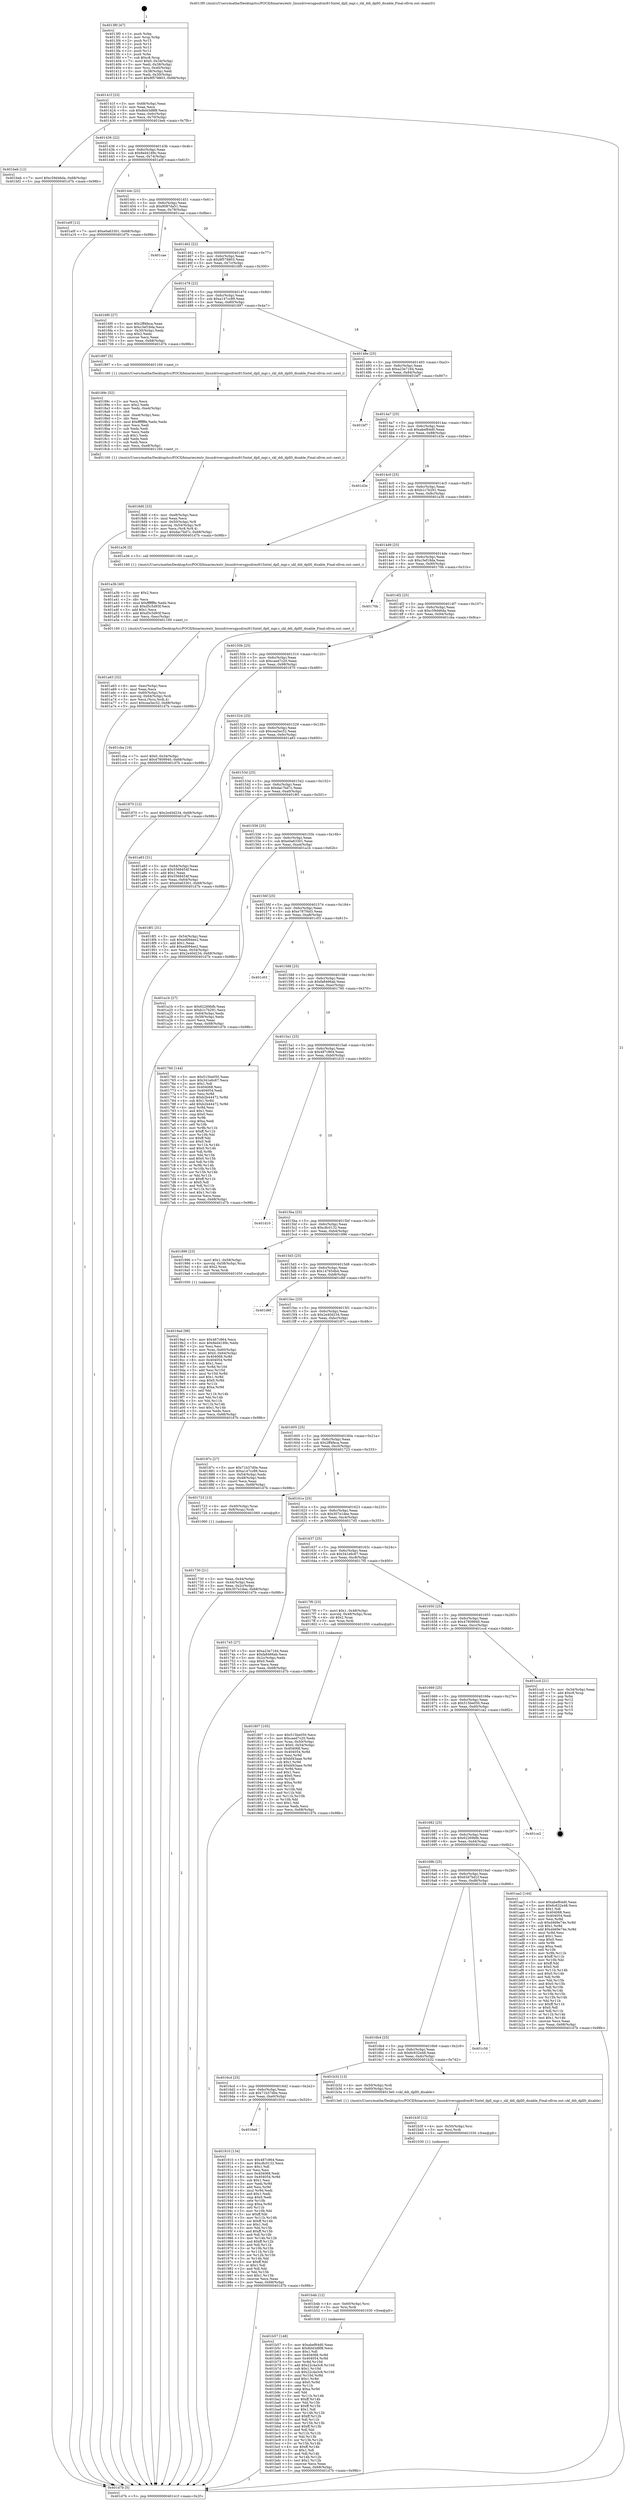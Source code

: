 digraph "0x4013f0" {
  label = "0x4013f0 (/mnt/c/Users/mathe/Desktop/tcc/POCII/binaries/extr_linuxdriversgpudrmi915intel_dpll_mgr.c_skl_ddi_dpll0_disable_Final-ollvm.out::main(0))"
  labelloc = "t"
  node[shape=record]

  Entry [label="",width=0.3,height=0.3,shape=circle,fillcolor=black,style=filled]
  "0x40141f" [label="{
     0x40141f [23]\l
     | [instrs]\l
     &nbsp;&nbsp;0x40141f \<+3\>: mov -0x68(%rbp),%eax\l
     &nbsp;&nbsp;0x401422 \<+2\>: mov %eax,%ecx\l
     &nbsp;&nbsp;0x401424 \<+6\>: sub $0x8d43d8f8,%ecx\l
     &nbsp;&nbsp;0x40142a \<+3\>: mov %eax,-0x6c(%rbp)\l
     &nbsp;&nbsp;0x40142d \<+3\>: mov %ecx,-0x70(%rbp)\l
     &nbsp;&nbsp;0x401430 \<+6\>: je 0000000000401beb \<main+0x7fb\>\l
  }"]
  "0x401beb" [label="{
     0x401beb [12]\l
     | [instrs]\l
     &nbsp;&nbsp;0x401beb \<+7\>: movl $0xc59d46da,-0x68(%rbp)\l
     &nbsp;&nbsp;0x401bf2 \<+5\>: jmp 0000000000401d7b \<main+0x98b\>\l
  }"]
  "0x401436" [label="{
     0x401436 [22]\l
     | [instrs]\l
     &nbsp;&nbsp;0x401436 \<+5\>: jmp 000000000040143b \<main+0x4b\>\l
     &nbsp;&nbsp;0x40143b \<+3\>: mov -0x6c(%rbp),%eax\l
     &nbsp;&nbsp;0x40143e \<+5\>: sub $0x8ed4189c,%eax\l
     &nbsp;&nbsp;0x401443 \<+3\>: mov %eax,-0x74(%rbp)\l
     &nbsp;&nbsp;0x401446 \<+6\>: je 0000000000401a0f \<main+0x61f\>\l
  }"]
  Exit [label="",width=0.3,height=0.3,shape=circle,fillcolor=black,style=filled,peripheries=2]
  "0x401a0f" [label="{
     0x401a0f [12]\l
     | [instrs]\l
     &nbsp;&nbsp;0x401a0f \<+7\>: movl $0xe0a63301,-0x68(%rbp)\l
     &nbsp;&nbsp;0x401a16 \<+5\>: jmp 0000000000401d7b \<main+0x98b\>\l
  }"]
  "0x40144c" [label="{
     0x40144c [22]\l
     | [instrs]\l
     &nbsp;&nbsp;0x40144c \<+5\>: jmp 0000000000401451 \<main+0x61\>\l
     &nbsp;&nbsp;0x401451 \<+3\>: mov -0x6c(%rbp),%eax\l
     &nbsp;&nbsp;0x401454 \<+5\>: sub $0x9087da51,%eax\l
     &nbsp;&nbsp;0x401459 \<+3\>: mov %eax,-0x78(%rbp)\l
     &nbsp;&nbsp;0x40145c \<+6\>: je 0000000000401cae \<main+0x8be\>\l
  }"]
  "0x401b57" [label="{
     0x401b57 [148]\l
     | [instrs]\l
     &nbsp;&nbsp;0x401b57 \<+5\>: mov $0xabef64d0,%eax\l
     &nbsp;&nbsp;0x401b5c \<+5\>: mov $0x8d43d8f8,%ecx\l
     &nbsp;&nbsp;0x401b61 \<+2\>: mov $0x1,%dl\l
     &nbsp;&nbsp;0x401b63 \<+8\>: mov 0x404068,%r8d\l
     &nbsp;&nbsp;0x401b6b \<+8\>: mov 0x404054,%r9d\l
     &nbsp;&nbsp;0x401b73 \<+3\>: mov %r8d,%r10d\l
     &nbsp;&nbsp;0x401b76 \<+7\>: add $0x22c4a3c8,%r10d\l
     &nbsp;&nbsp;0x401b7d \<+4\>: sub $0x1,%r10d\l
     &nbsp;&nbsp;0x401b81 \<+7\>: sub $0x22c4a3c8,%r10d\l
     &nbsp;&nbsp;0x401b88 \<+4\>: imul %r10d,%r8d\l
     &nbsp;&nbsp;0x401b8c \<+4\>: and $0x1,%r8d\l
     &nbsp;&nbsp;0x401b90 \<+4\>: cmp $0x0,%r8d\l
     &nbsp;&nbsp;0x401b94 \<+4\>: sete %r11b\l
     &nbsp;&nbsp;0x401b98 \<+4\>: cmp $0xa,%r9d\l
     &nbsp;&nbsp;0x401b9c \<+3\>: setl %bl\l
     &nbsp;&nbsp;0x401b9f \<+3\>: mov %r11b,%r14b\l
     &nbsp;&nbsp;0x401ba2 \<+4\>: xor $0xff,%r14b\l
     &nbsp;&nbsp;0x401ba6 \<+3\>: mov %bl,%r15b\l
     &nbsp;&nbsp;0x401ba9 \<+4\>: xor $0xff,%r15b\l
     &nbsp;&nbsp;0x401bad \<+3\>: xor $0x1,%dl\l
     &nbsp;&nbsp;0x401bb0 \<+3\>: mov %r14b,%r12b\l
     &nbsp;&nbsp;0x401bb3 \<+4\>: and $0xff,%r12b\l
     &nbsp;&nbsp;0x401bb7 \<+3\>: and %dl,%r11b\l
     &nbsp;&nbsp;0x401bba \<+3\>: mov %r15b,%r13b\l
     &nbsp;&nbsp;0x401bbd \<+4\>: and $0xff,%r13b\l
     &nbsp;&nbsp;0x401bc1 \<+2\>: and %dl,%bl\l
     &nbsp;&nbsp;0x401bc3 \<+3\>: or %r11b,%r12b\l
     &nbsp;&nbsp;0x401bc6 \<+3\>: or %bl,%r13b\l
     &nbsp;&nbsp;0x401bc9 \<+3\>: xor %r13b,%r12b\l
     &nbsp;&nbsp;0x401bcc \<+3\>: or %r15b,%r14b\l
     &nbsp;&nbsp;0x401bcf \<+4\>: xor $0xff,%r14b\l
     &nbsp;&nbsp;0x401bd3 \<+3\>: or $0x1,%dl\l
     &nbsp;&nbsp;0x401bd6 \<+3\>: and %dl,%r14b\l
     &nbsp;&nbsp;0x401bd9 \<+3\>: or %r14b,%r12b\l
     &nbsp;&nbsp;0x401bdc \<+4\>: test $0x1,%r12b\l
     &nbsp;&nbsp;0x401be0 \<+3\>: cmovne %ecx,%eax\l
     &nbsp;&nbsp;0x401be3 \<+3\>: mov %eax,-0x68(%rbp)\l
     &nbsp;&nbsp;0x401be6 \<+5\>: jmp 0000000000401d7b \<main+0x98b\>\l
  }"]
  "0x401cae" [label="{
     0x401cae\l
  }", style=dashed]
  "0x401462" [label="{
     0x401462 [22]\l
     | [instrs]\l
     &nbsp;&nbsp;0x401462 \<+5\>: jmp 0000000000401467 \<main+0x77\>\l
     &nbsp;&nbsp;0x401467 \<+3\>: mov -0x6c(%rbp),%eax\l
     &nbsp;&nbsp;0x40146a \<+5\>: sub $0x9f578803,%eax\l
     &nbsp;&nbsp;0x40146f \<+3\>: mov %eax,-0x7c(%rbp)\l
     &nbsp;&nbsp;0x401472 \<+6\>: je 00000000004016f0 \<main+0x300\>\l
  }"]
  "0x401b4b" [label="{
     0x401b4b [12]\l
     | [instrs]\l
     &nbsp;&nbsp;0x401b4b \<+4\>: mov -0x60(%rbp),%rsi\l
     &nbsp;&nbsp;0x401b4f \<+3\>: mov %rsi,%rdi\l
     &nbsp;&nbsp;0x401b52 \<+5\>: call 0000000000401030 \<free@plt\>\l
     | [calls]\l
     &nbsp;&nbsp;0x401030 \{1\} (unknown)\l
  }"]
  "0x4016f0" [label="{
     0x4016f0 [27]\l
     | [instrs]\l
     &nbsp;&nbsp;0x4016f0 \<+5\>: mov $0x2ff4feca,%eax\l
     &nbsp;&nbsp;0x4016f5 \<+5\>: mov $0xc3ef18da,%ecx\l
     &nbsp;&nbsp;0x4016fa \<+3\>: mov -0x30(%rbp),%edx\l
     &nbsp;&nbsp;0x4016fd \<+3\>: cmp $0x2,%edx\l
     &nbsp;&nbsp;0x401700 \<+3\>: cmovne %ecx,%eax\l
     &nbsp;&nbsp;0x401703 \<+3\>: mov %eax,-0x68(%rbp)\l
     &nbsp;&nbsp;0x401706 \<+5\>: jmp 0000000000401d7b \<main+0x98b\>\l
  }"]
  "0x401478" [label="{
     0x401478 [22]\l
     | [instrs]\l
     &nbsp;&nbsp;0x401478 \<+5\>: jmp 000000000040147d \<main+0x8d\>\l
     &nbsp;&nbsp;0x40147d \<+3\>: mov -0x6c(%rbp),%eax\l
     &nbsp;&nbsp;0x401480 \<+5\>: sub $0xa147cc89,%eax\l
     &nbsp;&nbsp;0x401485 \<+3\>: mov %eax,-0x80(%rbp)\l
     &nbsp;&nbsp;0x401488 \<+6\>: je 0000000000401897 \<main+0x4a7\>\l
  }"]
  "0x401d7b" [label="{
     0x401d7b [5]\l
     | [instrs]\l
     &nbsp;&nbsp;0x401d7b \<+5\>: jmp 000000000040141f \<main+0x2f\>\l
  }"]
  "0x4013f0" [label="{
     0x4013f0 [47]\l
     | [instrs]\l
     &nbsp;&nbsp;0x4013f0 \<+1\>: push %rbp\l
     &nbsp;&nbsp;0x4013f1 \<+3\>: mov %rsp,%rbp\l
     &nbsp;&nbsp;0x4013f4 \<+2\>: push %r15\l
     &nbsp;&nbsp;0x4013f6 \<+2\>: push %r14\l
     &nbsp;&nbsp;0x4013f8 \<+2\>: push %r13\l
     &nbsp;&nbsp;0x4013fa \<+2\>: push %r12\l
     &nbsp;&nbsp;0x4013fc \<+1\>: push %rbx\l
     &nbsp;&nbsp;0x4013fd \<+7\>: sub $0xc8,%rsp\l
     &nbsp;&nbsp;0x401404 \<+7\>: movl $0x0,-0x34(%rbp)\l
     &nbsp;&nbsp;0x40140b \<+3\>: mov %edi,-0x38(%rbp)\l
     &nbsp;&nbsp;0x40140e \<+4\>: mov %rsi,-0x40(%rbp)\l
     &nbsp;&nbsp;0x401412 \<+3\>: mov -0x38(%rbp),%edi\l
     &nbsp;&nbsp;0x401415 \<+3\>: mov %edi,-0x30(%rbp)\l
     &nbsp;&nbsp;0x401418 \<+7\>: movl $0x9f578803,-0x68(%rbp)\l
  }"]
  "0x401b3f" [label="{
     0x401b3f [12]\l
     | [instrs]\l
     &nbsp;&nbsp;0x401b3f \<+4\>: mov -0x50(%rbp),%rsi\l
     &nbsp;&nbsp;0x401b43 \<+3\>: mov %rsi,%rdi\l
     &nbsp;&nbsp;0x401b46 \<+5\>: call 0000000000401030 \<free@plt\>\l
     | [calls]\l
     &nbsp;&nbsp;0x401030 \{1\} (unknown)\l
  }"]
  "0x401897" [label="{
     0x401897 [5]\l
     | [instrs]\l
     &nbsp;&nbsp;0x401897 \<+5\>: call 0000000000401160 \<next_i\>\l
     | [calls]\l
     &nbsp;&nbsp;0x401160 \{1\} (/mnt/c/Users/mathe/Desktop/tcc/POCII/binaries/extr_linuxdriversgpudrmi915intel_dpll_mgr.c_skl_ddi_dpll0_disable_Final-ollvm.out::next_i)\l
  }"]
  "0x40148e" [label="{
     0x40148e [25]\l
     | [instrs]\l
     &nbsp;&nbsp;0x40148e \<+5\>: jmp 0000000000401493 \<main+0xa3\>\l
     &nbsp;&nbsp;0x401493 \<+3\>: mov -0x6c(%rbp),%eax\l
     &nbsp;&nbsp;0x401496 \<+5\>: sub $0xa23e7164,%eax\l
     &nbsp;&nbsp;0x40149b \<+6\>: mov %eax,-0x84(%rbp)\l
     &nbsp;&nbsp;0x4014a1 \<+6\>: je 0000000000401bf7 \<main+0x807\>\l
  }"]
  "0x401a63" [label="{
     0x401a63 [32]\l
     | [instrs]\l
     &nbsp;&nbsp;0x401a63 \<+6\>: mov -0xec(%rbp),%ecx\l
     &nbsp;&nbsp;0x401a69 \<+3\>: imul %eax,%ecx\l
     &nbsp;&nbsp;0x401a6c \<+4\>: mov -0x60(%rbp),%rsi\l
     &nbsp;&nbsp;0x401a70 \<+4\>: movslq -0x64(%rbp),%rdi\l
     &nbsp;&nbsp;0x401a74 \<+3\>: mov %ecx,(%rsi,%rdi,4)\l
     &nbsp;&nbsp;0x401a77 \<+7\>: movl $0xcea5ec52,-0x68(%rbp)\l
     &nbsp;&nbsp;0x401a7e \<+5\>: jmp 0000000000401d7b \<main+0x98b\>\l
  }"]
  "0x401bf7" [label="{
     0x401bf7\l
  }", style=dashed]
  "0x4014a7" [label="{
     0x4014a7 [25]\l
     | [instrs]\l
     &nbsp;&nbsp;0x4014a7 \<+5\>: jmp 00000000004014ac \<main+0xbc\>\l
     &nbsp;&nbsp;0x4014ac \<+3\>: mov -0x6c(%rbp),%eax\l
     &nbsp;&nbsp;0x4014af \<+5\>: sub $0xabef64d0,%eax\l
     &nbsp;&nbsp;0x4014b4 \<+6\>: mov %eax,-0x88(%rbp)\l
     &nbsp;&nbsp;0x4014ba \<+6\>: je 0000000000401d3e \<main+0x94e\>\l
  }"]
  "0x401a3b" [label="{
     0x401a3b [40]\l
     | [instrs]\l
     &nbsp;&nbsp;0x401a3b \<+5\>: mov $0x2,%ecx\l
     &nbsp;&nbsp;0x401a40 \<+1\>: cltd\l
     &nbsp;&nbsp;0x401a41 \<+2\>: idiv %ecx\l
     &nbsp;&nbsp;0x401a43 \<+6\>: imul $0xfffffffe,%edx,%ecx\l
     &nbsp;&nbsp;0x401a49 \<+6\>: sub $0xd5c5d93f,%ecx\l
     &nbsp;&nbsp;0x401a4f \<+3\>: add $0x1,%ecx\l
     &nbsp;&nbsp;0x401a52 \<+6\>: add $0xd5c5d93f,%ecx\l
     &nbsp;&nbsp;0x401a58 \<+6\>: mov %ecx,-0xec(%rbp)\l
     &nbsp;&nbsp;0x401a5e \<+5\>: call 0000000000401160 \<next_i\>\l
     | [calls]\l
     &nbsp;&nbsp;0x401160 \{1\} (/mnt/c/Users/mathe/Desktop/tcc/POCII/binaries/extr_linuxdriversgpudrmi915intel_dpll_mgr.c_skl_ddi_dpll0_disable_Final-ollvm.out::next_i)\l
  }"]
  "0x401d3e" [label="{
     0x401d3e\l
  }", style=dashed]
  "0x4014c0" [label="{
     0x4014c0 [25]\l
     | [instrs]\l
     &nbsp;&nbsp;0x4014c0 \<+5\>: jmp 00000000004014c5 \<main+0xd5\>\l
     &nbsp;&nbsp;0x4014c5 \<+3\>: mov -0x6c(%rbp),%eax\l
     &nbsp;&nbsp;0x4014c8 \<+5\>: sub $0xb1c7b291,%eax\l
     &nbsp;&nbsp;0x4014cd \<+6\>: mov %eax,-0x8c(%rbp)\l
     &nbsp;&nbsp;0x4014d3 \<+6\>: je 0000000000401a36 \<main+0x646\>\l
  }"]
  "0x4019ad" [label="{
     0x4019ad [98]\l
     | [instrs]\l
     &nbsp;&nbsp;0x4019ad \<+5\>: mov $0x487c864,%ecx\l
     &nbsp;&nbsp;0x4019b2 \<+5\>: mov $0x8ed4189c,%edx\l
     &nbsp;&nbsp;0x4019b7 \<+2\>: xor %esi,%esi\l
     &nbsp;&nbsp;0x4019b9 \<+4\>: mov %rax,-0x60(%rbp)\l
     &nbsp;&nbsp;0x4019bd \<+7\>: movl $0x0,-0x64(%rbp)\l
     &nbsp;&nbsp;0x4019c4 \<+8\>: mov 0x404068,%r8d\l
     &nbsp;&nbsp;0x4019cc \<+8\>: mov 0x404054,%r9d\l
     &nbsp;&nbsp;0x4019d4 \<+3\>: sub $0x1,%esi\l
     &nbsp;&nbsp;0x4019d7 \<+3\>: mov %r8d,%r10d\l
     &nbsp;&nbsp;0x4019da \<+3\>: add %esi,%r10d\l
     &nbsp;&nbsp;0x4019dd \<+4\>: imul %r10d,%r8d\l
     &nbsp;&nbsp;0x4019e1 \<+4\>: and $0x1,%r8d\l
     &nbsp;&nbsp;0x4019e5 \<+4\>: cmp $0x0,%r8d\l
     &nbsp;&nbsp;0x4019e9 \<+4\>: sete %r11b\l
     &nbsp;&nbsp;0x4019ed \<+4\>: cmp $0xa,%r9d\l
     &nbsp;&nbsp;0x4019f1 \<+3\>: setl %bl\l
     &nbsp;&nbsp;0x4019f4 \<+3\>: mov %r11b,%r14b\l
     &nbsp;&nbsp;0x4019f7 \<+3\>: and %bl,%r14b\l
     &nbsp;&nbsp;0x4019fa \<+3\>: xor %bl,%r11b\l
     &nbsp;&nbsp;0x4019fd \<+3\>: or %r11b,%r14b\l
     &nbsp;&nbsp;0x401a00 \<+4\>: test $0x1,%r14b\l
     &nbsp;&nbsp;0x401a04 \<+3\>: cmovne %edx,%ecx\l
     &nbsp;&nbsp;0x401a07 \<+3\>: mov %ecx,-0x68(%rbp)\l
     &nbsp;&nbsp;0x401a0a \<+5\>: jmp 0000000000401d7b \<main+0x98b\>\l
  }"]
  "0x401a36" [label="{
     0x401a36 [5]\l
     | [instrs]\l
     &nbsp;&nbsp;0x401a36 \<+5\>: call 0000000000401160 \<next_i\>\l
     | [calls]\l
     &nbsp;&nbsp;0x401160 \{1\} (/mnt/c/Users/mathe/Desktop/tcc/POCII/binaries/extr_linuxdriversgpudrmi915intel_dpll_mgr.c_skl_ddi_dpll0_disable_Final-ollvm.out::next_i)\l
  }"]
  "0x4014d9" [label="{
     0x4014d9 [25]\l
     | [instrs]\l
     &nbsp;&nbsp;0x4014d9 \<+5\>: jmp 00000000004014de \<main+0xee\>\l
     &nbsp;&nbsp;0x4014de \<+3\>: mov -0x6c(%rbp),%eax\l
     &nbsp;&nbsp;0x4014e1 \<+5\>: sub $0xc3ef18da,%eax\l
     &nbsp;&nbsp;0x4014e6 \<+6\>: mov %eax,-0x90(%rbp)\l
     &nbsp;&nbsp;0x4014ec \<+6\>: je 000000000040170b \<main+0x31b\>\l
  }"]
  "0x4016e6" [label="{
     0x4016e6\l
  }", style=dashed]
  "0x40170b" [label="{
     0x40170b\l
  }", style=dashed]
  "0x4014f2" [label="{
     0x4014f2 [25]\l
     | [instrs]\l
     &nbsp;&nbsp;0x4014f2 \<+5\>: jmp 00000000004014f7 \<main+0x107\>\l
     &nbsp;&nbsp;0x4014f7 \<+3\>: mov -0x6c(%rbp),%eax\l
     &nbsp;&nbsp;0x4014fa \<+5\>: sub $0xc59d46da,%eax\l
     &nbsp;&nbsp;0x4014ff \<+6\>: mov %eax,-0x94(%rbp)\l
     &nbsp;&nbsp;0x401505 \<+6\>: je 0000000000401cba \<main+0x8ca\>\l
  }"]
  "0x401910" [label="{
     0x401910 [134]\l
     | [instrs]\l
     &nbsp;&nbsp;0x401910 \<+5\>: mov $0x487c864,%eax\l
     &nbsp;&nbsp;0x401915 \<+5\>: mov $0xc8c0132,%ecx\l
     &nbsp;&nbsp;0x40191a \<+2\>: mov $0x1,%dl\l
     &nbsp;&nbsp;0x40191c \<+2\>: xor %esi,%esi\l
     &nbsp;&nbsp;0x40191e \<+7\>: mov 0x404068,%edi\l
     &nbsp;&nbsp;0x401925 \<+8\>: mov 0x404054,%r8d\l
     &nbsp;&nbsp;0x40192d \<+3\>: sub $0x1,%esi\l
     &nbsp;&nbsp;0x401930 \<+3\>: mov %edi,%r9d\l
     &nbsp;&nbsp;0x401933 \<+3\>: add %esi,%r9d\l
     &nbsp;&nbsp;0x401936 \<+4\>: imul %r9d,%edi\l
     &nbsp;&nbsp;0x40193a \<+3\>: and $0x1,%edi\l
     &nbsp;&nbsp;0x40193d \<+3\>: cmp $0x0,%edi\l
     &nbsp;&nbsp;0x401940 \<+4\>: sete %r10b\l
     &nbsp;&nbsp;0x401944 \<+4\>: cmp $0xa,%r8d\l
     &nbsp;&nbsp;0x401948 \<+4\>: setl %r11b\l
     &nbsp;&nbsp;0x40194c \<+3\>: mov %r10b,%bl\l
     &nbsp;&nbsp;0x40194f \<+3\>: xor $0xff,%bl\l
     &nbsp;&nbsp;0x401952 \<+3\>: mov %r11b,%r14b\l
     &nbsp;&nbsp;0x401955 \<+4\>: xor $0xff,%r14b\l
     &nbsp;&nbsp;0x401959 \<+3\>: xor $0x1,%dl\l
     &nbsp;&nbsp;0x40195c \<+3\>: mov %bl,%r15b\l
     &nbsp;&nbsp;0x40195f \<+4\>: and $0xff,%r15b\l
     &nbsp;&nbsp;0x401963 \<+3\>: and %dl,%r10b\l
     &nbsp;&nbsp;0x401966 \<+3\>: mov %r14b,%r12b\l
     &nbsp;&nbsp;0x401969 \<+4\>: and $0xff,%r12b\l
     &nbsp;&nbsp;0x40196d \<+3\>: and %dl,%r11b\l
     &nbsp;&nbsp;0x401970 \<+3\>: or %r10b,%r15b\l
     &nbsp;&nbsp;0x401973 \<+3\>: or %r11b,%r12b\l
     &nbsp;&nbsp;0x401976 \<+3\>: xor %r12b,%r15b\l
     &nbsp;&nbsp;0x401979 \<+3\>: or %r14b,%bl\l
     &nbsp;&nbsp;0x40197c \<+3\>: xor $0xff,%bl\l
     &nbsp;&nbsp;0x40197f \<+3\>: or $0x1,%dl\l
     &nbsp;&nbsp;0x401982 \<+2\>: and %dl,%bl\l
     &nbsp;&nbsp;0x401984 \<+3\>: or %bl,%r15b\l
     &nbsp;&nbsp;0x401987 \<+4\>: test $0x1,%r15b\l
     &nbsp;&nbsp;0x40198b \<+3\>: cmovne %ecx,%eax\l
     &nbsp;&nbsp;0x40198e \<+3\>: mov %eax,-0x68(%rbp)\l
     &nbsp;&nbsp;0x401991 \<+5\>: jmp 0000000000401d7b \<main+0x98b\>\l
  }"]
  "0x401cba" [label="{
     0x401cba [19]\l
     | [instrs]\l
     &nbsp;&nbsp;0x401cba \<+7\>: movl $0x0,-0x34(%rbp)\l
     &nbsp;&nbsp;0x401cc1 \<+7\>: movl $0x47809940,-0x68(%rbp)\l
     &nbsp;&nbsp;0x401cc8 \<+5\>: jmp 0000000000401d7b \<main+0x98b\>\l
  }"]
  "0x40150b" [label="{
     0x40150b [25]\l
     | [instrs]\l
     &nbsp;&nbsp;0x40150b \<+5\>: jmp 0000000000401510 \<main+0x120\>\l
     &nbsp;&nbsp;0x401510 \<+3\>: mov -0x6c(%rbp),%eax\l
     &nbsp;&nbsp;0x401513 \<+5\>: sub $0xcaed7c20,%eax\l
     &nbsp;&nbsp;0x401518 \<+6\>: mov %eax,-0x98(%rbp)\l
     &nbsp;&nbsp;0x40151e \<+6\>: je 0000000000401870 \<main+0x480\>\l
  }"]
  "0x4016cd" [label="{
     0x4016cd [25]\l
     | [instrs]\l
     &nbsp;&nbsp;0x4016cd \<+5\>: jmp 00000000004016d2 \<main+0x2e2\>\l
     &nbsp;&nbsp;0x4016d2 \<+3\>: mov -0x6c(%rbp),%eax\l
     &nbsp;&nbsp;0x4016d5 \<+5\>: sub $0x71b37d0e,%eax\l
     &nbsp;&nbsp;0x4016da \<+6\>: mov %eax,-0xe0(%rbp)\l
     &nbsp;&nbsp;0x4016e0 \<+6\>: je 0000000000401910 \<main+0x520\>\l
  }"]
  "0x401870" [label="{
     0x401870 [12]\l
     | [instrs]\l
     &nbsp;&nbsp;0x401870 \<+7\>: movl $0x2e40d234,-0x68(%rbp)\l
     &nbsp;&nbsp;0x401877 \<+5\>: jmp 0000000000401d7b \<main+0x98b\>\l
  }"]
  "0x401524" [label="{
     0x401524 [25]\l
     | [instrs]\l
     &nbsp;&nbsp;0x401524 \<+5\>: jmp 0000000000401529 \<main+0x139\>\l
     &nbsp;&nbsp;0x401529 \<+3\>: mov -0x6c(%rbp),%eax\l
     &nbsp;&nbsp;0x40152c \<+5\>: sub $0xcea5ec52,%eax\l
     &nbsp;&nbsp;0x401531 \<+6\>: mov %eax,-0x9c(%rbp)\l
     &nbsp;&nbsp;0x401537 \<+6\>: je 0000000000401a83 \<main+0x693\>\l
  }"]
  "0x401b32" [label="{
     0x401b32 [13]\l
     | [instrs]\l
     &nbsp;&nbsp;0x401b32 \<+4\>: mov -0x50(%rbp),%rdi\l
     &nbsp;&nbsp;0x401b36 \<+4\>: mov -0x60(%rbp),%rsi\l
     &nbsp;&nbsp;0x401b3a \<+5\>: call 00000000004013e0 \<skl_ddi_dpll0_disable\>\l
     | [calls]\l
     &nbsp;&nbsp;0x4013e0 \{1\} (/mnt/c/Users/mathe/Desktop/tcc/POCII/binaries/extr_linuxdriversgpudrmi915intel_dpll_mgr.c_skl_ddi_dpll0_disable_Final-ollvm.out::skl_ddi_dpll0_disable)\l
  }"]
  "0x401a83" [label="{
     0x401a83 [31]\l
     | [instrs]\l
     &nbsp;&nbsp;0x401a83 \<+3\>: mov -0x64(%rbp),%eax\l
     &nbsp;&nbsp;0x401a86 \<+5\>: sub $0x5568454f,%eax\l
     &nbsp;&nbsp;0x401a8b \<+3\>: add $0x1,%eax\l
     &nbsp;&nbsp;0x401a8e \<+5\>: add $0x5568454f,%eax\l
     &nbsp;&nbsp;0x401a93 \<+3\>: mov %eax,-0x64(%rbp)\l
     &nbsp;&nbsp;0x401a96 \<+7\>: movl $0xe0a63301,-0x68(%rbp)\l
     &nbsp;&nbsp;0x401a9d \<+5\>: jmp 0000000000401d7b \<main+0x98b\>\l
  }"]
  "0x40153d" [label="{
     0x40153d [25]\l
     | [instrs]\l
     &nbsp;&nbsp;0x40153d \<+5\>: jmp 0000000000401542 \<main+0x152\>\l
     &nbsp;&nbsp;0x401542 \<+3\>: mov -0x6c(%rbp),%eax\l
     &nbsp;&nbsp;0x401545 \<+5\>: sub $0xdac7bd7c,%eax\l
     &nbsp;&nbsp;0x40154a \<+6\>: mov %eax,-0xa0(%rbp)\l
     &nbsp;&nbsp;0x401550 \<+6\>: je 00000000004018f1 \<main+0x501\>\l
  }"]
  "0x4016b4" [label="{
     0x4016b4 [25]\l
     | [instrs]\l
     &nbsp;&nbsp;0x4016b4 \<+5\>: jmp 00000000004016b9 \<main+0x2c9\>\l
     &nbsp;&nbsp;0x4016b9 \<+3\>: mov -0x6c(%rbp),%eax\l
     &nbsp;&nbsp;0x4016bc \<+5\>: sub $0x6c632e48,%eax\l
     &nbsp;&nbsp;0x4016c1 \<+6\>: mov %eax,-0xdc(%rbp)\l
     &nbsp;&nbsp;0x4016c7 \<+6\>: je 0000000000401b32 \<main+0x742\>\l
  }"]
  "0x4018f1" [label="{
     0x4018f1 [31]\l
     | [instrs]\l
     &nbsp;&nbsp;0x4018f1 \<+3\>: mov -0x54(%rbp),%eax\l
     &nbsp;&nbsp;0x4018f4 \<+5\>: sub $0xed094ee2,%eax\l
     &nbsp;&nbsp;0x4018f9 \<+3\>: add $0x1,%eax\l
     &nbsp;&nbsp;0x4018fc \<+5\>: add $0xed094ee2,%eax\l
     &nbsp;&nbsp;0x401901 \<+3\>: mov %eax,-0x54(%rbp)\l
     &nbsp;&nbsp;0x401904 \<+7\>: movl $0x2e40d234,-0x68(%rbp)\l
     &nbsp;&nbsp;0x40190b \<+5\>: jmp 0000000000401d7b \<main+0x98b\>\l
  }"]
  "0x401556" [label="{
     0x401556 [25]\l
     | [instrs]\l
     &nbsp;&nbsp;0x401556 \<+5\>: jmp 000000000040155b \<main+0x16b\>\l
     &nbsp;&nbsp;0x40155b \<+3\>: mov -0x6c(%rbp),%eax\l
     &nbsp;&nbsp;0x40155e \<+5\>: sub $0xe0a63301,%eax\l
     &nbsp;&nbsp;0x401563 \<+6\>: mov %eax,-0xa4(%rbp)\l
     &nbsp;&nbsp;0x401569 \<+6\>: je 0000000000401a1b \<main+0x62b\>\l
  }"]
  "0x401c56" [label="{
     0x401c56\l
  }", style=dashed]
  "0x401a1b" [label="{
     0x401a1b [27]\l
     | [instrs]\l
     &nbsp;&nbsp;0x401a1b \<+5\>: mov $0x62269bfb,%eax\l
     &nbsp;&nbsp;0x401a20 \<+5\>: mov $0xb1c7b291,%ecx\l
     &nbsp;&nbsp;0x401a25 \<+3\>: mov -0x64(%rbp),%edx\l
     &nbsp;&nbsp;0x401a28 \<+3\>: cmp -0x58(%rbp),%edx\l
     &nbsp;&nbsp;0x401a2b \<+3\>: cmovl %ecx,%eax\l
     &nbsp;&nbsp;0x401a2e \<+3\>: mov %eax,-0x68(%rbp)\l
     &nbsp;&nbsp;0x401a31 \<+5\>: jmp 0000000000401d7b \<main+0x98b\>\l
  }"]
  "0x40156f" [label="{
     0x40156f [25]\l
     | [instrs]\l
     &nbsp;&nbsp;0x40156f \<+5\>: jmp 0000000000401574 \<main+0x184\>\l
     &nbsp;&nbsp;0x401574 \<+3\>: mov -0x6c(%rbp),%eax\l
     &nbsp;&nbsp;0x401577 \<+5\>: sub $0xe787f4d3,%eax\l
     &nbsp;&nbsp;0x40157c \<+6\>: mov %eax,-0xa8(%rbp)\l
     &nbsp;&nbsp;0x401582 \<+6\>: je 0000000000401c03 \<main+0x813\>\l
  }"]
  "0x40169b" [label="{
     0x40169b [25]\l
     | [instrs]\l
     &nbsp;&nbsp;0x40169b \<+5\>: jmp 00000000004016a0 \<main+0x2b0\>\l
     &nbsp;&nbsp;0x4016a0 \<+3\>: mov -0x6c(%rbp),%eax\l
     &nbsp;&nbsp;0x4016a3 \<+5\>: sub $0x63d7bd1f,%eax\l
     &nbsp;&nbsp;0x4016a8 \<+6\>: mov %eax,-0xd8(%rbp)\l
     &nbsp;&nbsp;0x4016ae \<+6\>: je 0000000000401c56 \<main+0x866\>\l
  }"]
  "0x401c03" [label="{
     0x401c03\l
  }", style=dashed]
  "0x401588" [label="{
     0x401588 [25]\l
     | [instrs]\l
     &nbsp;&nbsp;0x401588 \<+5\>: jmp 000000000040158d \<main+0x19d\>\l
     &nbsp;&nbsp;0x40158d \<+3\>: mov -0x6c(%rbp),%eax\l
     &nbsp;&nbsp;0x401590 \<+5\>: sub $0xfa8466ab,%eax\l
     &nbsp;&nbsp;0x401595 \<+6\>: mov %eax,-0xac(%rbp)\l
     &nbsp;&nbsp;0x40159b \<+6\>: je 0000000000401760 \<main+0x370\>\l
  }"]
  "0x401aa2" [label="{
     0x401aa2 [144]\l
     | [instrs]\l
     &nbsp;&nbsp;0x401aa2 \<+5\>: mov $0xabef64d0,%eax\l
     &nbsp;&nbsp;0x401aa7 \<+5\>: mov $0x6c632e48,%ecx\l
     &nbsp;&nbsp;0x401aac \<+2\>: mov $0x1,%dl\l
     &nbsp;&nbsp;0x401aae \<+7\>: mov 0x404068,%esi\l
     &nbsp;&nbsp;0x401ab5 \<+7\>: mov 0x404054,%edi\l
     &nbsp;&nbsp;0x401abc \<+3\>: mov %esi,%r8d\l
     &nbsp;&nbsp;0x401abf \<+7\>: sub $0xd469e74e,%r8d\l
     &nbsp;&nbsp;0x401ac6 \<+4\>: sub $0x1,%r8d\l
     &nbsp;&nbsp;0x401aca \<+7\>: add $0xd469e74e,%r8d\l
     &nbsp;&nbsp;0x401ad1 \<+4\>: imul %r8d,%esi\l
     &nbsp;&nbsp;0x401ad5 \<+3\>: and $0x1,%esi\l
     &nbsp;&nbsp;0x401ad8 \<+3\>: cmp $0x0,%esi\l
     &nbsp;&nbsp;0x401adb \<+4\>: sete %r9b\l
     &nbsp;&nbsp;0x401adf \<+3\>: cmp $0xa,%edi\l
     &nbsp;&nbsp;0x401ae2 \<+4\>: setl %r10b\l
     &nbsp;&nbsp;0x401ae6 \<+3\>: mov %r9b,%r11b\l
     &nbsp;&nbsp;0x401ae9 \<+4\>: xor $0xff,%r11b\l
     &nbsp;&nbsp;0x401aed \<+3\>: mov %r10b,%bl\l
     &nbsp;&nbsp;0x401af0 \<+3\>: xor $0xff,%bl\l
     &nbsp;&nbsp;0x401af3 \<+3\>: xor $0x0,%dl\l
     &nbsp;&nbsp;0x401af6 \<+3\>: mov %r11b,%r14b\l
     &nbsp;&nbsp;0x401af9 \<+4\>: and $0x0,%r14b\l
     &nbsp;&nbsp;0x401afd \<+3\>: and %dl,%r9b\l
     &nbsp;&nbsp;0x401b00 \<+3\>: mov %bl,%r15b\l
     &nbsp;&nbsp;0x401b03 \<+4\>: and $0x0,%r15b\l
     &nbsp;&nbsp;0x401b07 \<+3\>: and %dl,%r10b\l
     &nbsp;&nbsp;0x401b0a \<+3\>: or %r9b,%r14b\l
     &nbsp;&nbsp;0x401b0d \<+3\>: or %r10b,%r15b\l
     &nbsp;&nbsp;0x401b10 \<+3\>: xor %r15b,%r14b\l
     &nbsp;&nbsp;0x401b13 \<+3\>: or %bl,%r11b\l
     &nbsp;&nbsp;0x401b16 \<+4\>: xor $0xff,%r11b\l
     &nbsp;&nbsp;0x401b1a \<+3\>: or $0x0,%dl\l
     &nbsp;&nbsp;0x401b1d \<+3\>: and %dl,%r11b\l
     &nbsp;&nbsp;0x401b20 \<+3\>: or %r11b,%r14b\l
     &nbsp;&nbsp;0x401b23 \<+4\>: test $0x1,%r14b\l
     &nbsp;&nbsp;0x401b27 \<+3\>: cmovne %ecx,%eax\l
     &nbsp;&nbsp;0x401b2a \<+3\>: mov %eax,-0x68(%rbp)\l
     &nbsp;&nbsp;0x401b2d \<+5\>: jmp 0000000000401d7b \<main+0x98b\>\l
  }"]
  "0x401760" [label="{
     0x401760 [144]\l
     | [instrs]\l
     &nbsp;&nbsp;0x401760 \<+5\>: mov $0x515be050,%eax\l
     &nbsp;&nbsp;0x401765 \<+5\>: mov $0x341e6c67,%ecx\l
     &nbsp;&nbsp;0x40176a \<+2\>: mov $0x1,%dl\l
     &nbsp;&nbsp;0x40176c \<+7\>: mov 0x404068,%esi\l
     &nbsp;&nbsp;0x401773 \<+7\>: mov 0x404054,%edi\l
     &nbsp;&nbsp;0x40177a \<+3\>: mov %esi,%r8d\l
     &nbsp;&nbsp;0x40177d \<+7\>: sub $0xb2b44472,%r8d\l
     &nbsp;&nbsp;0x401784 \<+4\>: sub $0x1,%r8d\l
     &nbsp;&nbsp;0x401788 \<+7\>: add $0xb2b44472,%r8d\l
     &nbsp;&nbsp;0x40178f \<+4\>: imul %r8d,%esi\l
     &nbsp;&nbsp;0x401793 \<+3\>: and $0x1,%esi\l
     &nbsp;&nbsp;0x401796 \<+3\>: cmp $0x0,%esi\l
     &nbsp;&nbsp;0x401799 \<+4\>: sete %r9b\l
     &nbsp;&nbsp;0x40179d \<+3\>: cmp $0xa,%edi\l
     &nbsp;&nbsp;0x4017a0 \<+4\>: setl %r10b\l
     &nbsp;&nbsp;0x4017a4 \<+3\>: mov %r9b,%r11b\l
     &nbsp;&nbsp;0x4017a7 \<+4\>: xor $0xff,%r11b\l
     &nbsp;&nbsp;0x4017ab \<+3\>: mov %r10b,%bl\l
     &nbsp;&nbsp;0x4017ae \<+3\>: xor $0xff,%bl\l
     &nbsp;&nbsp;0x4017b1 \<+3\>: xor $0x0,%dl\l
     &nbsp;&nbsp;0x4017b4 \<+3\>: mov %r11b,%r14b\l
     &nbsp;&nbsp;0x4017b7 \<+4\>: and $0x0,%r14b\l
     &nbsp;&nbsp;0x4017bb \<+3\>: and %dl,%r9b\l
     &nbsp;&nbsp;0x4017be \<+3\>: mov %bl,%r15b\l
     &nbsp;&nbsp;0x4017c1 \<+4\>: and $0x0,%r15b\l
     &nbsp;&nbsp;0x4017c5 \<+3\>: and %dl,%r10b\l
     &nbsp;&nbsp;0x4017c8 \<+3\>: or %r9b,%r14b\l
     &nbsp;&nbsp;0x4017cb \<+3\>: or %r10b,%r15b\l
     &nbsp;&nbsp;0x4017ce \<+3\>: xor %r15b,%r14b\l
     &nbsp;&nbsp;0x4017d1 \<+3\>: or %bl,%r11b\l
     &nbsp;&nbsp;0x4017d4 \<+4\>: xor $0xff,%r11b\l
     &nbsp;&nbsp;0x4017d8 \<+3\>: or $0x0,%dl\l
     &nbsp;&nbsp;0x4017db \<+3\>: and %dl,%r11b\l
     &nbsp;&nbsp;0x4017de \<+3\>: or %r11b,%r14b\l
     &nbsp;&nbsp;0x4017e1 \<+4\>: test $0x1,%r14b\l
     &nbsp;&nbsp;0x4017e5 \<+3\>: cmovne %ecx,%eax\l
     &nbsp;&nbsp;0x4017e8 \<+3\>: mov %eax,-0x68(%rbp)\l
     &nbsp;&nbsp;0x4017eb \<+5\>: jmp 0000000000401d7b \<main+0x98b\>\l
  }"]
  "0x4015a1" [label="{
     0x4015a1 [25]\l
     | [instrs]\l
     &nbsp;&nbsp;0x4015a1 \<+5\>: jmp 00000000004015a6 \<main+0x1b6\>\l
     &nbsp;&nbsp;0x4015a6 \<+3\>: mov -0x6c(%rbp),%eax\l
     &nbsp;&nbsp;0x4015a9 \<+5\>: sub $0x487c864,%eax\l
     &nbsp;&nbsp;0x4015ae \<+6\>: mov %eax,-0xb0(%rbp)\l
     &nbsp;&nbsp;0x4015b4 \<+6\>: je 0000000000401d10 \<main+0x920\>\l
  }"]
  "0x401682" [label="{
     0x401682 [25]\l
     | [instrs]\l
     &nbsp;&nbsp;0x401682 \<+5\>: jmp 0000000000401687 \<main+0x297\>\l
     &nbsp;&nbsp;0x401687 \<+3\>: mov -0x6c(%rbp),%eax\l
     &nbsp;&nbsp;0x40168a \<+5\>: sub $0x62269bfb,%eax\l
     &nbsp;&nbsp;0x40168f \<+6\>: mov %eax,-0xd4(%rbp)\l
     &nbsp;&nbsp;0x401695 \<+6\>: je 0000000000401aa2 \<main+0x6b2\>\l
  }"]
  "0x401d10" [label="{
     0x401d10\l
  }", style=dashed]
  "0x4015ba" [label="{
     0x4015ba [25]\l
     | [instrs]\l
     &nbsp;&nbsp;0x4015ba \<+5\>: jmp 00000000004015bf \<main+0x1cf\>\l
     &nbsp;&nbsp;0x4015bf \<+3\>: mov -0x6c(%rbp),%eax\l
     &nbsp;&nbsp;0x4015c2 \<+5\>: sub $0xc8c0132,%eax\l
     &nbsp;&nbsp;0x4015c7 \<+6\>: mov %eax,-0xb4(%rbp)\l
     &nbsp;&nbsp;0x4015cd \<+6\>: je 0000000000401996 \<main+0x5a6\>\l
  }"]
  "0x401ce2" [label="{
     0x401ce2\l
  }", style=dashed]
  "0x401996" [label="{
     0x401996 [23]\l
     | [instrs]\l
     &nbsp;&nbsp;0x401996 \<+7\>: movl $0x1,-0x58(%rbp)\l
     &nbsp;&nbsp;0x40199d \<+4\>: movslq -0x58(%rbp),%rax\l
     &nbsp;&nbsp;0x4019a1 \<+4\>: shl $0x2,%rax\l
     &nbsp;&nbsp;0x4019a5 \<+3\>: mov %rax,%rdi\l
     &nbsp;&nbsp;0x4019a8 \<+5\>: call 0000000000401050 \<malloc@plt\>\l
     | [calls]\l
     &nbsp;&nbsp;0x401050 \{1\} (unknown)\l
  }"]
  "0x4015d3" [label="{
     0x4015d3 [25]\l
     | [instrs]\l
     &nbsp;&nbsp;0x4015d3 \<+5\>: jmp 00000000004015d8 \<main+0x1e8\>\l
     &nbsp;&nbsp;0x4015d8 \<+3\>: mov -0x6c(%rbp),%eax\l
     &nbsp;&nbsp;0x4015db \<+5\>: sub $0x147654b4,%eax\l
     &nbsp;&nbsp;0x4015e0 \<+6\>: mov %eax,-0xb8(%rbp)\l
     &nbsp;&nbsp;0x4015e6 \<+6\>: je 0000000000401d6f \<main+0x97f\>\l
  }"]
  "0x401669" [label="{
     0x401669 [25]\l
     | [instrs]\l
     &nbsp;&nbsp;0x401669 \<+5\>: jmp 000000000040166e \<main+0x27e\>\l
     &nbsp;&nbsp;0x40166e \<+3\>: mov -0x6c(%rbp),%eax\l
     &nbsp;&nbsp;0x401671 \<+5\>: sub $0x515be050,%eax\l
     &nbsp;&nbsp;0x401676 \<+6\>: mov %eax,-0xd0(%rbp)\l
     &nbsp;&nbsp;0x40167c \<+6\>: je 0000000000401ce2 \<main+0x8f2\>\l
  }"]
  "0x401d6f" [label="{
     0x401d6f\l
  }", style=dashed]
  "0x4015ec" [label="{
     0x4015ec [25]\l
     | [instrs]\l
     &nbsp;&nbsp;0x4015ec \<+5\>: jmp 00000000004015f1 \<main+0x201\>\l
     &nbsp;&nbsp;0x4015f1 \<+3\>: mov -0x6c(%rbp),%eax\l
     &nbsp;&nbsp;0x4015f4 \<+5\>: sub $0x2e40d234,%eax\l
     &nbsp;&nbsp;0x4015f9 \<+6\>: mov %eax,-0xbc(%rbp)\l
     &nbsp;&nbsp;0x4015ff \<+6\>: je 000000000040187c \<main+0x48c\>\l
  }"]
  "0x401ccd" [label="{
     0x401ccd [21]\l
     | [instrs]\l
     &nbsp;&nbsp;0x401ccd \<+3\>: mov -0x34(%rbp),%eax\l
     &nbsp;&nbsp;0x401cd0 \<+7\>: add $0xc8,%rsp\l
     &nbsp;&nbsp;0x401cd7 \<+1\>: pop %rbx\l
     &nbsp;&nbsp;0x401cd8 \<+2\>: pop %r12\l
     &nbsp;&nbsp;0x401cda \<+2\>: pop %r13\l
     &nbsp;&nbsp;0x401cdc \<+2\>: pop %r14\l
     &nbsp;&nbsp;0x401cde \<+2\>: pop %r15\l
     &nbsp;&nbsp;0x401ce0 \<+1\>: pop %rbp\l
     &nbsp;&nbsp;0x401ce1 \<+1\>: ret\l
  }"]
  "0x40187c" [label="{
     0x40187c [27]\l
     | [instrs]\l
     &nbsp;&nbsp;0x40187c \<+5\>: mov $0x71b37d0e,%eax\l
     &nbsp;&nbsp;0x401881 \<+5\>: mov $0xa147cc89,%ecx\l
     &nbsp;&nbsp;0x401886 \<+3\>: mov -0x54(%rbp),%edx\l
     &nbsp;&nbsp;0x401889 \<+3\>: cmp -0x48(%rbp),%edx\l
     &nbsp;&nbsp;0x40188c \<+3\>: cmovl %ecx,%eax\l
     &nbsp;&nbsp;0x40188f \<+3\>: mov %eax,-0x68(%rbp)\l
     &nbsp;&nbsp;0x401892 \<+5\>: jmp 0000000000401d7b \<main+0x98b\>\l
  }"]
  "0x401605" [label="{
     0x401605 [25]\l
     | [instrs]\l
     &nbsp;&nbsp;0x401605 \<+5\>: jmp 000000000040160a \<main+0x21a\>\l
     &nbsp;&nbsp;0x40160a \<+3\>: mov -0x6c(%rbp),%eax\l
     &nbsp;&nbsp;0x40160d \<+5\>: sub $0x2ff4feca,%eax\l
     &nbsp;&nbsp;0x401612 \<+6\>: mov %eax,-0xc0(%rbp)\l
     &nbsp;&nbsp;0x401618 \<+6\>: je 0000000000401723 \<main+0x333\>\l
  }"]
  "0x4018d0" [label="{
     0x4018d0 [33]\l
     | [instrs]\l
     &nbsp;&nbsp;0x4018d0 \<+6\>: mov -0xe8(%rbp),%ecx\l
     &nbsp;&nbsp;0x4018d6 \<+3\>: imul %eax,%ecx\l
     &nbsp;&nbsp;0x4018d9 \<+4\>: mov -0x50(%rbp),%r8\l
     &nbsp;&nbsp;0x4018dd \<+4\>: movslq -0x54(%rbp),%r9\l
     &nbsp;&nbsp;0x4018e1 \<+4\>: mov %ecx,(%r8,%r9,4)\l
     &nbsp;&nbsp;0x4018e5 \<+7\>: movl $0xdac7bd7c,-0x68(%rbp)\l
     &nbsp;&nbsp;0x4018ec \<+5\>: jmp 0000000000401d7b \<main+0x98b\>\l
  }"]
  "0x401723" [label="{
     0x401723 [13]\l
     | [instrs]\l
     &nbsp;&nbsp;0x401723 \<+4\>: mov -0x40(%rbp),%rax\l
     &nbsp;&nbsp;0x401727 \<+4\>: mov 0x8(%rax),%rdi\l
     &nbsp;&nbsp;0x40172b \<+5\>: call 0000000000401060 \<atoi@plt\>\l
     | [calls]\l
     &nbsp;&nbsp;0x401060 \{1\} (unknown)\l
  }"]
  "0x40161e" [label="{
     0x40161e [25]\l
     | [instrs]\l
     &nbsp;&nbsp;0x40161e \<+5\>: jmp 0000000000401623 \<main+0x233\>\l
     &nbsp;&nbsp;0x401623 \<+3\>: mov -0x6c(%rbp),%eax\l
     &nbsp;&nbsp;0x401626 \<+5\>: sub $0x307e1dee,%eax\l
     &nbsp;&nbsp;0x40162b \<+6\>: mov %eax,-0xc4(%rbp)\l
     &nbsp;&nbsp;0x401631 \<+6\>: je 0000000000401745 \<main+0x355\>\l
  }"]
  "0x401730" [label="{
     0x401730 [21]\l
     | [instrs]\l
     &nbsp;&nbsp;0x401730 \<+3\>: mov %eax,-0x44(%rbp)\l
     &nbsp;&nbsp;0x401733 \<+3\>: mov -0x44(%rbp),%eax\l
     &nbsp;&nbsp;0x401736 \<+3\>: mov %eax,-0x2c(%rbp)\l
     &nbsp;&nbsp;0x401739 \<+7\>: movl $0x307e1dee,-0x68(%rbp)\l
     &nbsp;&nbsp;0x401740 \<+5\>: jmp 0000000000401d7b \<main+0x98b\>\l
  }"]
  "0x40189c" [label="{
     0x40189c [52]\l
     | [instrs]\l
     &nbsp;&nbsp;0x40189c \<+2\>: xor %ecx,%ecx\l
     &nbsp;&nbsp;0x40189e \<+5\>: mov $0x2,%edx\l
     &nbsp;&nbsp;0x4018a3 \<+6\>: mov %edx,-0xe4(%rbp)\l
     &nbsp;&nbsp;0x4018a9 \<+1\>: cltd\l
     &nbsp;&nbsp;0x4018aa \<+6\>: mov -0xe4(%rbp),%esi\l
     &nbsp;&nbsp;0x4018b0 \<+2\>: idiv %esi\l
     &nbsp;&nbsp;0x4018b2 \<+6\>: imul $0xfffffffe,%edx,%edx\l
     &nbsp;&nbsp;0x4018b8 \<+2\>: mov %ecx,%edi\l
     &nbsp;&nbsp;0x4018ba \<+2\>: sub %edx,%edi\l
     &nbsp;&nbsp;0x4018bc \<+2\>: mov %ecx,%edx\l
     &nbsp;&nbsp;0x4018be \<+3\>: sub $0x1,%edx\l
     &nbsp;&nbsp;0x4018c1 \<+2\>: add %edx,%edi\l
     &nbsp;&nbsp;0x4018c3 \<+2\>: sub %edi,%ecx\l
     &nbsp;&nbsp;0x4018c5 \<+6\>: mov %ecx,-0xe8(%rbp)\l
     &nbsp;&nbsp;0x4018cb \<+5\>: call 0000000000401160 \<next_i\>\l
     | [calls]\l
     &nbsp;&nbsp;0x401160 \{1\} (/mnt/c/Users/mathe/Desktop/tcc/POCII/binaries/extr_linuxdriversgpudrmi915intel_dpll_mgr.c_skl_ddi_dpll0_disable_Final-ollvm.out::next_i)\l
  }"]
  "0x401745" [label="{
     0x401745 [27]\l
     | [instrs]\l
     &nbsp;&nbsp;0x401745 \<+5\>: mov $0xa23e7164,%eax\l
     &nbsp;&nbsp;0x40174a \<+5\>: mov $0xfa8466ab,%ecx\l
     &nbsp;&nbsp;0x40174f \<+3\>: mov -0x2c(%rbp),%edx\l
     &nbsp;&nbsp;0x401752 \<+3\>: cmp $0x0,%edx\l
     &nbsp;&nbsp;0x401755 \<+3\>: cmove %ecx,%eax\l
     &nbsp;&nbsp;0x401758 \<+3\>: mov %eax,-0x68(%rbp)\l
     &nbsp;&nbsp;0x40175b \<+5\>: jmp 0000000000401d7b \<main+0x98b\>\l
  }"]
  "0x401637" [label="{
     0x401637 [25]\l
     | [instrs]\l
     &nbsp;&nbsp;0x401637 \<+5\>: jmp 000000000040163c \<main+0x24c\>\l
     &nbsp;&nbsp;0x40163c \<+3\>: mov -0x6c(%rbp),%eax\l
     &nbsp;&nbsp;0x40163f \<+5\>: sub $0x341e6c67,%eax\l
     &nbsp;&nbsp;0x401644 \<+6\>: mov %eax,-0xc8(%rbp)\l
     &nbsp;&nbsp;0x40164a \<+6\>: je 00000000004017f0 \<main+0x400\>\l
  }"]
  "0x401807" [label="{
     0x401807 [105]\l
     | [instrs]\l
     &nbsp;&nbsp;0x401807 \<+5\>: mov $0x515be050,%ecx\l
     &nbsp;&nbsp;0x40180c \<+5\>: mov $0xcaed7c20,%edx\l
     &nbsp;&nbsp;0x401811 \<+4\>: mov %rax,-0x50(%rbp)\l
     &nbsp;&nbsp;0x401815 \<+7\>: movl $0x0,-0x54(%rbp)\l
     &nbsp;&nbsp;0x40181c \<+7\>: mov 0x404068,%esi\l
     &nbsp;&nbsp;0x401823 \<+8\>: mov 0x404054,%r8d\l
     &nbsp;&nbsp;0x40182b \<+3\>: mov %esi,%r9d\l
     &nbsp;&nbsp;0x40182e \<+7\>: sub $0xbf43aae,%r9d\l
     &nbsp;&nbsp;0x401835 \<+4\>: sub $0x1,%r9d\l
     &nbsp;&nbsp;0x401839 \<+7\>: add $0xbf43aae,%r9d\l
     &nbsp;&nbsp;0x401840 \<+4\>: imul %r9d,%esi\l
     &nbsp;&nbsp;0x401844 \<+3\>: and $0x1,%esi\l
     &nbsp;&nbsp;0x401847 \<+3\>: cmp $0x0,%esi\l
     &nbsp;&nbsp;0x40184a \<+4\>: sete %r10b\l
     &nbsp;&nbsp;0x40184e \<+4\>: cmp $0xa,%r8d\l
     &nbsp;&nbsp;0x401852 \<+4\>: setl %r11b\l
     &nbsp;&nbsp;0x401856 \<+3\>: mov %r10b,%bl\l
     &nbsp;&nbsp;0x401859 \<+3\>: and %r11b,%bl\l
     &nbsp;&nbsp;0x40185c \<+3\>: xor %r11b,%r10b\l
     &nbsp;&nbsp;0x40185f \<+3\>: or %r10b,%bl\l
     &nbsp;&nbsp;0x401862 \<+3\>: test $0x1,%bl\l
     &nbsp;&nbsp;0x401865 \<+3\>: cmovne %edx,%ecx\l
     &nbsp;&nbsp;0x401868 \<+3\>: mov %ecx,-0x68(%rbp)\l
     &nbsp;&nbsp;0x40186b \<+5\>: jmp 0000000000401d7b \<main+0x98b\>\l
  }"]
  "0x4017f0" [label="{
     0x4017f0 [23]\l
     | [instrs]\l
     &nbsp;&nbsp;0x4017f0 \<+7\>: movl $0x1,-0x48(%rbp)\l
     &nbsp;&nbsp;0x4017f7 \<+4\>: movslq -0x48(%rbp),%rax\l
     &nbsp;&nbsp;0x4017fb \<+4\>: shl $0x2,%rax\l
     &nbsp;&nbsp;0x4017ff \<+3\>: mov %rax,%rdi\l
     &nbsp;&nbsp;0x401802 \<+5\>: call 0000000000401050 \<malloc@plt\>\l
     | [calls]\l
     &nbsp;&nbsp;0x401050 \{1\} (unknown)\l
  }"]
  "0x401650" [label="{
     0x401650 [25]\l
     | [instrs]\l
     &nbsp;&nbsp;0x401650 \<+5\>: jmp 0000000000401655 \<main+0x265\>\l
     &nbsp;&nbsp;0x401655 \<+3\>: mov -0x6c(%rbp),%eax\l
     &nbsp;&nbsp;0x401658 \<+5\>: sub $0x47809940,%eax\l
     &nbsp;&nbsp;0x40165d \<+6\>: mov %eax,-0xcc(%rbp)\l
     &nbsp;&nbsp;0x401663 \<+6\>: je 0000000000401ccd \<main+0x8dd\>\l
  }"]
  Entry -> "0x4013f0" [label=" 1"]
  "0x40141f" -> "0x401beb" [label=" 1"]
  "0x40141f" -> "0x401436" [label=" 21"]
  "0x401ccd" -> Exit [label=" 1"]
  "0x401436" -> "0x401a0f" [label=" 1"]
  "0x401436" -> "0x40144c" [label=" 20"]
  "0x401cba" -> "0x401d7b" [label=" 1"]
  "0x40144c" -> "0x401cae" [label=" 0"]
  "0x40144c" -> "0x401462" [label=" 20"]
  "0x401beb" -> "0x401d7b" [label=" 1"]
  "0x401462" -> "0x4016f0" [label=" 1"]
  "0x401462" -> "0x401478" [label=" 19"]
  "0x4016f0" -> "0x401d7b" [label=" 1"]
  "0x4013f0" -> "0x40141f" [label=" 1"]
  "0x401d7b" -> "0x40141f" [label=" 21"]
  "0x401b57" -> "0x401d7b" [label=" 1"]
  "0x401478" -> "0x401897" [label=" 1"]
  "0x401478" -> "0x40148e" [label=" 18"]
  "0x401b4b" -> "0x401b57" [label=" 1"]
  "0x40148e" -> "0x401bf7" [label=" 0"]
  "0x40148e" -> "0x4014a7" [label=" 18"]
  "0x401b3f" -> "0x401b4b" [label=" 1"]
  "0x4014a7" -> "0x401d3e" [label=" 0"]
  "0x4014a7" -> "0x4014c0" [label=" 18"]
  "0x401b32" -> "0x401b3f" [label=" 1"]
  "0x4014c0" -> "0x401a36" [label=" 1"]
  "0x4014c0" -> "0x4014d9" [label=" 17"]
  "0x401aa2" -> "0x401d7b" [label=" 1"]
  "0x4014d9" -> "0x40170b" [label=" 0"]
  "0x4014d9" -> "0x4014f2" [label=" 17"]
  "0x401a83" -> "0x401d7b" [label=" 1"]
  "0x4014f2" -> "0x401cba" [label=" 1"]
  "0x4014f2" -> "0x40150b" [label=" 16"]
  "0x401a63" -> "0x401d7b" [label=" 1"]
  "0x40150b" -> "0x401870" [label=" 1"]
  "0x40150b" -> "0x401524" [label=" 15"]
  "0x401a36" -> "0x401a3b" [label=" 1"]
  "0x401524" -> "0x401a83" [label=" 1"]
  "0x401524" -> "0x40153d" [label=" 14"]
  "0x401a1b" -> "0x401d7b" [label=" 2"]
  "0x40153d" -> "0x4018f1" [label=" 1"]
  "0x40153d" -> "0x401556" [label=" 13"]
  "0x4019ad" -> "0x401d7b" [label=" 1"]
  "0x401556" -> "0x401a1b" [label=" 2"]
  "0x401556" -> "0x40156f" [label=" 11"]
  "0x401996" -> "0x4019ad" [label=" 1"]
  "0x40156f" -> "0x401c03" [label=" 0"]
  "0x40156f" -> "0x401588" [label=" 11"]
  "0x4016cd" -> "0x4016e6" [label=" 0"]
  "0x401588" -> "0x401760" [label=" 1"]
  "0x401588" -> "0x4015a1" [label=" 10"]
  "0x4016cd" -> "0x401910" [label=" 1"]
  "0x4015a1" -> "0x401d10" [label=" 0"]
  "0x4015a1" -> "0x4015ba" [label=" 10"]
  "0x4016b4" -> "0x4016cd" [label=" 1"]
  "0x4015ba" -> "0x401996" [label=" 1"]
  "0x4015ba" -> "0x4015d3" [label=" 9"]
  "0x4016b4" -> "0x401b32" [label=" 1"]
  "0x4015d3" -> "0x401d6f" [label=" 0"]
  "0x4015d3" -> "0x4015ec" [label=" 9"]
  "0x40169b" -> "0x4016b4" [label=" 2"]
  "0x4015ec" -> "0x40187c" [label=" 2"]
  "0x4015ec" -> "0x401605" [label=" 7"]
  "0x40169b" -> "0x401c56" [label=" 0"]
  "0x401605" -> "0x401723" [label=" 1"]
  "0x401605" -> "0x40161e" [label=" 6"]
  "0x401723" -> "0x401730" [label=" 1"]
  "0x401730" -> "0x401d7b" [label=" 1"]
  "0x401682" -> "0x40169b" [label=" 2"]
  "0x40161e" -> "0x401745" [label=" 1"]
  "0x40161e" -> "0x401637" [label=" 5"]
  "0x401745" -> "0x401d7b" [label=" 1"]
  "0x401760" -> "0x401d7b" [label=" 1"]
  "0x401682" -> "0x401aa2" [label=" 1"]
  "0x401637" -> "0x4017f0" [label=" 1"]
  "0x401637" -> "0x401650" [label=" 4"]
  "0x4017f0" -> "0x401807" [label=" 1"]
  "0x401807" -> "0x401d7b" [label=" 1"]
  "0x401870" -> "0x401d7b" [label=" 1"]
  "0x40187c" -> "0x401d7b" [label=" 2"]
  "0x401897" -> "0x40189c" [label=" 1"]
  "0x40189c" -> "0x4018d0" [label=" 1"]
  "0x4018d0" -> "0x401d7b" [label=" 1"]
  "0x4018f1" -> "0x401d7b" [label=" 1"]
  "0x401910" -> "0x401d7b" [label=" 1"]
  "0x401650" -> "0x401ccd" [label=" 1"]
  "0x401650" -> "0x401669" [label=" 3"]
  "0x401a0f" -> "0x401d7b" [label=" 1"]
  "0x401669" -> "0x401ce2" [label=" 0"]
  "0x401669" -> "0x401682" [label=" 3"]
  "0x401a3b" -> "0x401a63" [label=" 1"]
}
